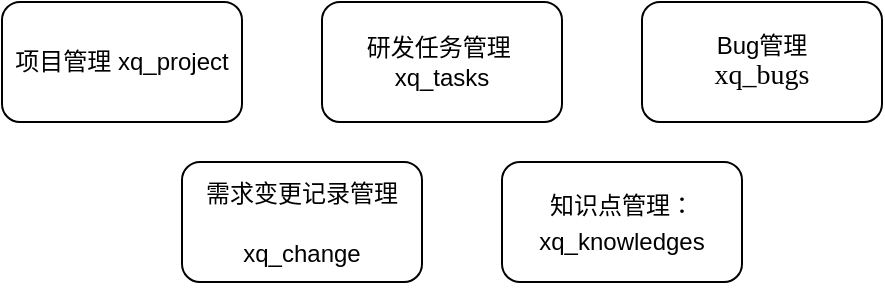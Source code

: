 <mxfile version="21.0.6" type="github">
  <diagram name="第 1 页" id="5OFcyrJHKZd2bGtqm-t-">
    <mxGraphModel dx="1221" dy="743" grid="1" gridSize="10" guides="1" tooltips="1" connect="1" arrows="1" fold="1" page="1" pageScale="1" pageWidth="827" pageHeight="1169" math="0" shadow="0">
      <root>
        <mxCell id="0" />
        <mxCell id="1" parent="0" />
        <mxCell id="I6iqLnxM4ZzbFB_o4cQR-1" value="项目管理 xq_project" style="rounded=1;whiteSpace=wrap;html=1;" vertex="1" parent="1">
          <mxGeometry x="110" y="130" width="120" height="60" as="geometry" />
        </mxCell>
        <mxCell id="I6iqLnxM4ZzbFB_o4cQR-2" value="研发任务管理&amp;nbsp;&lt;br&gt;xq_tasks" style="rounded=1;whiteSpace=wrap;html=1;" vertex="1" parent="1">
          <mxGeometry x="270" y="130" width="120" height="60" as="geometry" />
        </mxCell>
        <mxCell id="I6iqLnxM4ZzbFB_o4cQR-3" value="Bug管理&lt;br&gt;&lt;span style=&quot;font-size:10.5pt;mso-bidi-font-size:&lt;br/&gt;12.0pt;font-family:等线;mso-bidi-font-family:等线;mso-font-kerning:1.0pt;&lt;br/&gt;mso-ansi-language:EN-US;mso-fareast-language:ZH-CN;mso-bidi-language:AR-SA&quot; lang=&quot;EN-US&quot;&gt;xq_bugs&lt;/span&gt;&lt;span style=&quot;font-size:10.5pt;mso-bidi-font-size:12.0pt;font-family:等线;mso-bidi-font-family:&lt;br/&gt;等线;mso-font-kerning:1.0pt;mso-ansi-language:EN-US;mso-fareast-language:ZH-CN;&lt;br/&gt;mso-bidi-language:AR-SA&quot;&gt;&lt;br&gt;&lt;/span&gt;" style="rounded=1;whiteSpace=wrap;html=1;" vertex="1" parent="1">
          <mxGeometry x="430" y="130" width="120" height="60" as="geometry" />
        </mxCell>
        <mxCell id="I6iqLnxM4ZzbFB_o4cQR-4" value="&lt;p style=&quot;line-height:150%&quot; class=&quot;MsoNormal&quot;&gt;需求变更记录管理&lt;span style=&quot;font-family:等线;&lt;br/&gt;mso-bidi-font-family:等线&quot;&gt;&lt;/span&gt;&lt;/p&gt;&lt;p style=&quot;line-height:150%&quot; class=&quot;MsoNormal&quot;&gt;xq_change&lt;br&gt;&lt;/p&gt;" style="rounded=1;whiteSpace=wrap;html=1;" vertex="1" parent="1">
          <mxGeometry x="200" y="210" width="120" height="60" as="geometry" />
        </mxCell>
        <mxCell id="I6iqLnxM4ZzbFB_o4cQR-5" value="&lt;p style=&quot;line-height:150%&quot; class=&quot;MsoNormal&quot;&gt;知识点管理&lt;span&gt;&lt;/span&gt;：&lt;span style=&quot;background-color: initial;&quot;&gt;xq_knowledges&lt;/span&gt;&lt;/p&gt;" style="rounded=1;whiteSpace=wrap;html=1;" vertex="1" parent="1">
          <mxGeometry x="360" y="210" width="120" height="60" as="geometry" />
        </mxCell>
      </root>
    </mxGraphModel>
  </diagram>
</mxfile>
